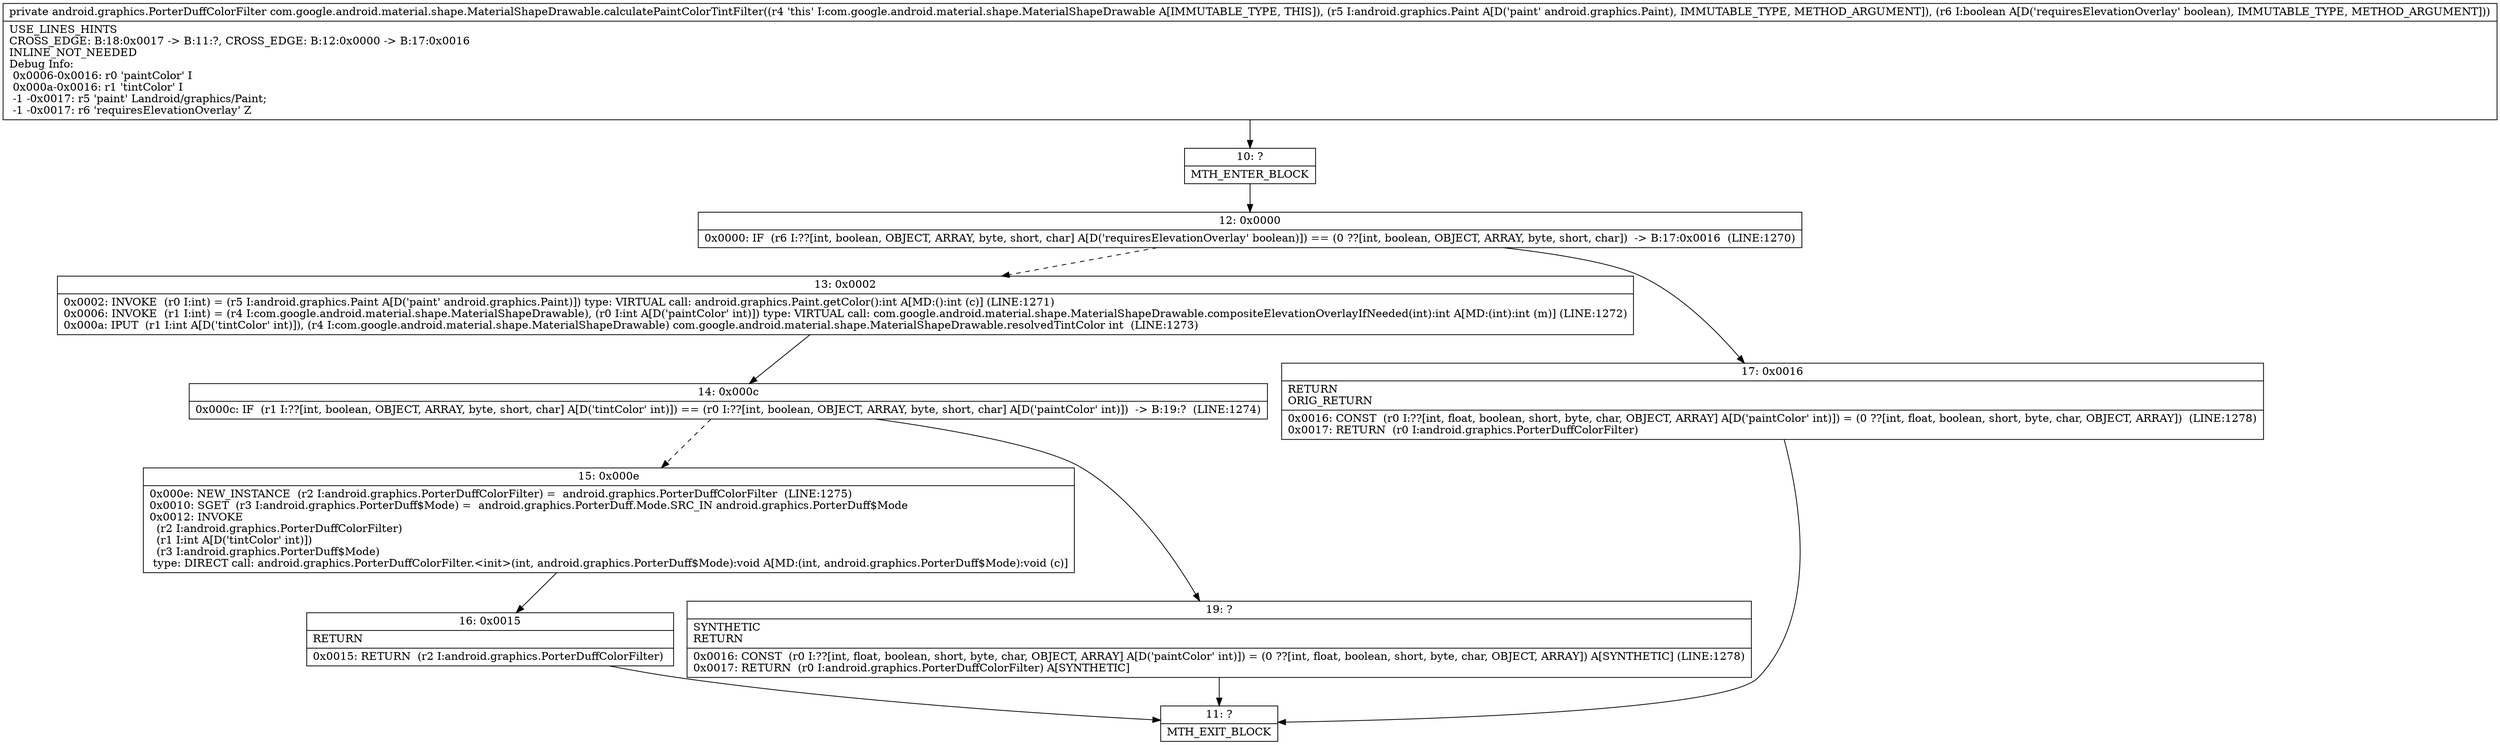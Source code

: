 digraph "CFG forcom.google.android.material.shape.MaterialShapeDrawable.calculatePaintColorTintFilter(Landroid\/graphics\/Paint;Z)Landroid\/graphics\/PorterDuffColorFilter;" {
Node_10 [shape=record,label="{10\:\ ?|MTH_ENTER_BLOCK\l}"];
Node_12 [shape=record,label="{12\:\ 0x0000|0x0000: IF  (r6 I:??[int, boolean, OBJECT, ARRAY, byte, short, char] A[D('requiresElevationOverlay' boolean)]) == (0 ??[int, boolean, OBJECT, ARRAY, byte, short, char])  \-\> B:17:0x0016  (LINE:1270)\l}"];
Node_13 [shape=record,label="{13\:\ 0x0002|0x0002: INVOKE  (r0 I:int) = (r5 I:android.graphics.Paint A[D('paint' android.graphics.Paint)]) type: VIRTUAL call: android.graphics.Paint.getColor():int A[MD:():int (c)] (LINE:1271)\l0x0006: INVOKE  (r1 I:int) = (r4 I:com.google.android.material.shape.MaterialShapeDrawable), (r0 I:int A[D('paintColor' int)]) type: VIRTUAL call: com.google.android.material.shape.MaterialShapeDrawable.compositeElevationOverlayIfNeeded(int):int A[MD:(int):int (m)] (LINE:1272)\l0x000a: IPUT  (r1 I:int A[D('tintColor' int)]), (r4 I:com.google.android.material.shape.MaterialShapeDrawable) com.google.android.material.shape.MaterialShapeDrawable.resolvedTintColor int  (LINE:1273)\l}"];
Node_14 [shape=record,label="{14\:\ 0x000c|0x000c: IF  (r1 I:??[int, boolean, OBJECT, ARRAY, byte, short, char] A[D('tintColor' int)]) == (r0 I:??[int, boolean, OBJECT, ARRAY, byte, short, char] A[D('paintColor' int)])  \-\> B:19:?  (LINE:1274)\l}"];
Node_15 [shape=record,label="{15\:\ 0x000e|0x000e: NEW_INSTANCE  (r2 I:android.graphics.PorterDuffColorFilter) =  android.graphics.PorterDuffColorFilter  (LINE:1275)\l0x0010: SGET  (r3 I:android.graphics.PorterDuff$Mode) =  android.graphics.PorterDuff.Mode.SRC_IN android.graphics.PorterDuff$Mode \l0x0012: INVOKE  \l  (r2 I:android.graphics.PorterDuffColorFilter)\l  (r1 I:int A[D('tintColor' int)])\l  (r3 I:android.graphics.PorterDuff$Mode)\l type: DIRECT call: android.graphics.PorterDuffColorFilter.\<init\>(int, android.graphics.PorterDuff$Mode):void A[MD:(int, android.graphics.PorterDuff$Mode):void (c)]\l}"];
Node_16 [shape=record,label="{16\:\ 0x0015|RETURN\l|0x0015: RETURN  (r2 I:android.graphics.PorterDuffColorFilter) \l}"];
Node_11 [shape=record,label="{11\:\ ?|MTH_EXIT_BLOCK\l}"];
Node_19 [shape=record,label="{19\:\ ?|SYNTHETIC\lRETURN\l|0x0016: CONST  (r0 I:??[int, float, boolean, short, byte, char, OBJECT, ARRAY] A[D('paintColor' int)]) = (0 ??[int, float, boolean, short, byte, char, OBJECT, ARRAY]) A[SYNTHETIC] (LINE:1278)\l0x0017: RETURN  (r0 I:android.graphics.PorterDuffColorFilter) A[SYNTHETIC]\l}"];
Node_17 [shape=record,label="{17\:\ 0x0016|RETURN\lORIG_RETURN\l|0x0016: CONST  (r0 I:??[int, float, boolean, short, byte, char, OBJECT, ARRAY] A[D('paintColor' int)]) = (0 ??[int, float, boolean, short, byte, char, OBJECT, ARRAY])  (LINE:1278)\l0x0017: RETURN  (r0 I:android.graphics.PorterDuffColorFilter) \l}"];
MethodNode[shape=record,label="{private android.graphics.PorterDuffColorFilter com.google.android.material.shape.MaterialShapeDrawable.calculatePaintColorTintFilter((r4 'this' I:com.google.android.material.shape.MaterialShapeDrawable A[IMMUTABLE_TYPE, THIS]), (r5 I:android.graphics.Paint A[D('paint' android.graphics.Paint), IMMUTABLE_TYPE, METHOD_ARGUMENT]), (r6 I:boolean A[D('requiresElevationOverlay' boolean), IMMUTABLE_TYPE, METHOD_ARGUMENT]))  | USE_LINES_HINTS\lCROSS_EDGE: B:18:0x0017 \-\> B:11:?, CROSS_EDGE: B:12:0x0000 \-\> B:17:0x0016\lINLINE_NOT_NEEDED\lDebug Info:\l  0x0006\-0x0016: r0 'paintColor' I\l  0x000a\-0x0016: r1 'tintColor' I\l  \-1 \-0x0017: r5 'paint' Landroid\/graphics\/Paint;\l  \-1 \-0x0017: r6 'requiresElevationOverlay' Z\l}"];
MethodNode -> Node_10;Node_10 -> Node_12;
Node_12 -> Node_13[style=dashed];
Node_12 -> Node_17;
Node_13 -> Node_14;
Node_14 -> Node_15[style=dashed];
Node_14 -> Node_19;
Node_15 -> Node_16;
Node_16 -> Node_11;
Node_19 -> Node_11;
Node_17 -> Node_11;
}

